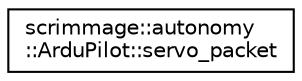 digraph "Graphical Class Hierarchy"
{
 // LATEX_PDF_SIZE
  edge [fontname="Helvetica",fontsize="10",labelfontname="Helvetica",labelfontsize="10"];
  node [fontname="Helvetica",fontsize="10",shape=record];
  rankdir="LR";
  Node0 [label="scrimmage::autonomy\l::ArduPilot::servo_packet",height=0.2,width=0.4,color="black", fillcolor="white", style="filled",URL="$structscrimmage_1_1autonomy_1_1ArduPilot_1_1servo__packet.html",tooltip=" "];
}
